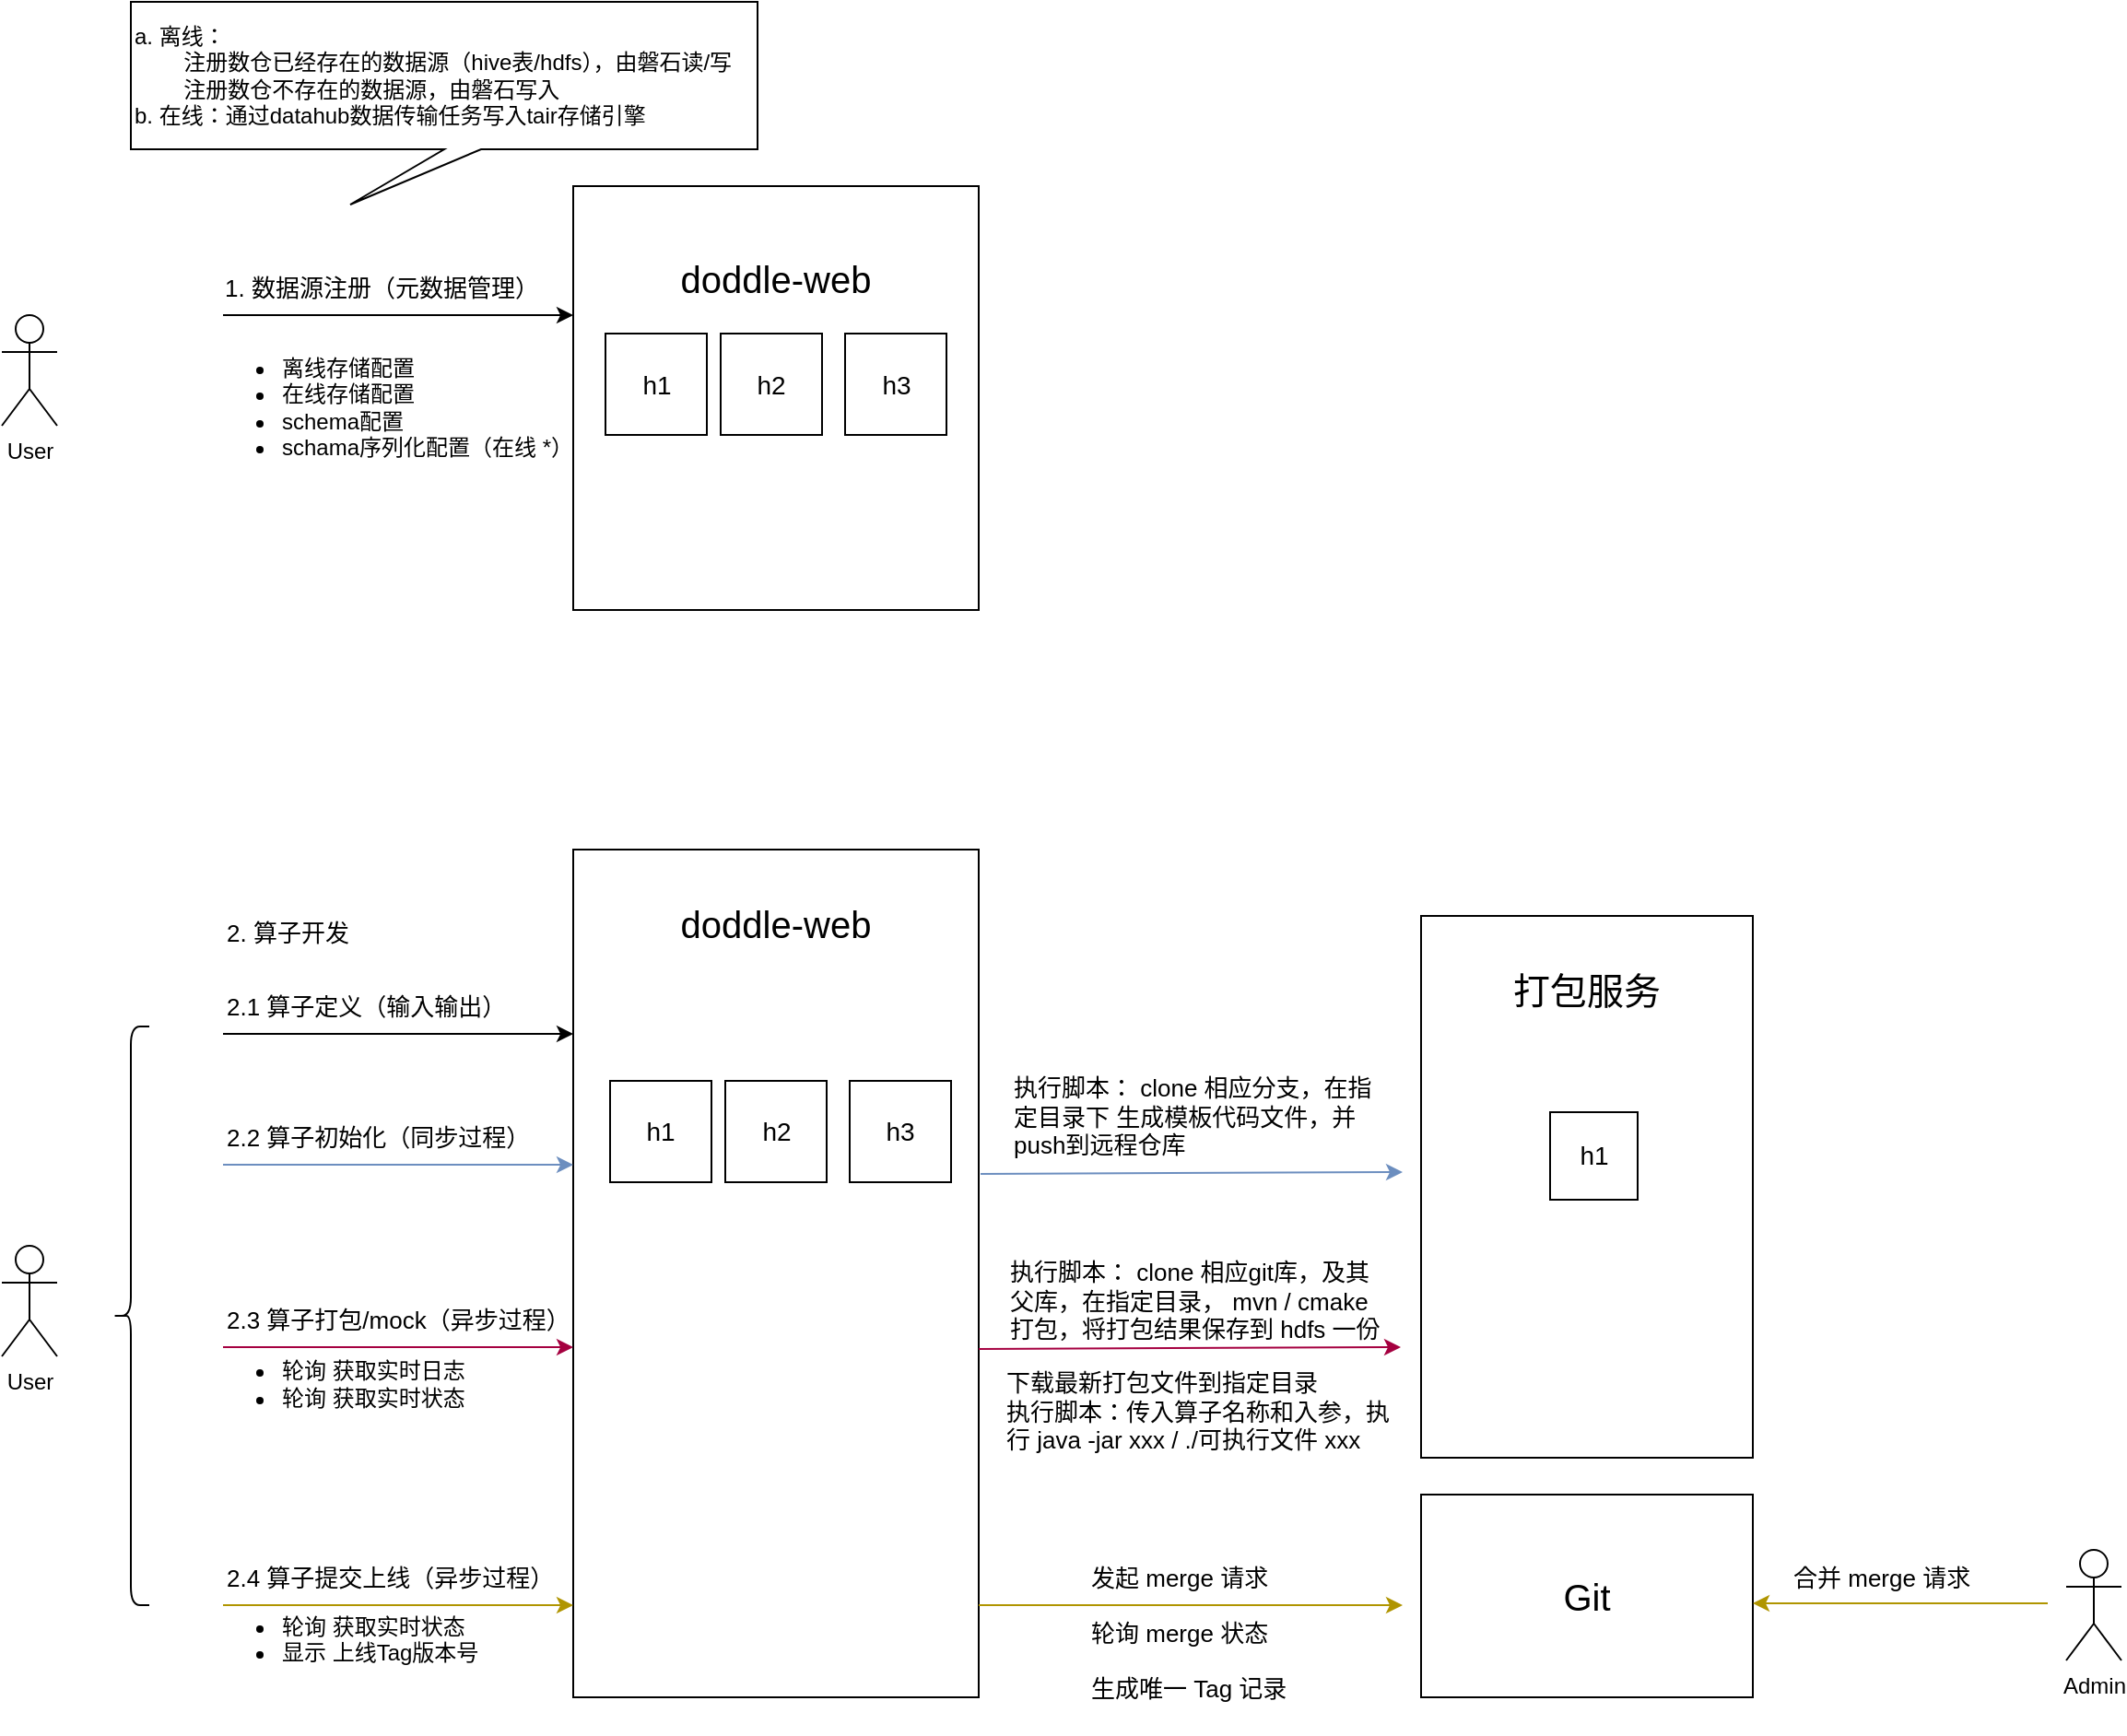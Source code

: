 <mxfile version="24.6.4" type="github">
  <diagram name="第 1 页" id="kcHQdLR27bvTdgTu87UB">
    <mxGraphModel dx="1751" dy="649" grid="1" gridSize="10" guides="1" tooltips="1" connect="1" arrows="1" fold="1" page="0" pageScale="1" pageWidth="827" pageHeight="1169" math="0" shadow="0">
      <root>
        <mxCell id="0" />
        <mxCell id="1" parent="0" />
        <mxCell id="V1DBYt7TzoHOVX0YRmnc-1" value="" style="rounded=0;whiteSpace=wrap;html=1;" vertex="1" parent="1">
          <mxGeometry x="150" y="130" width="220" height="230" as="geometry" />
        </mxCell>
        <mxCell id="V1DBYt7TzoHOVX0YRmnc-2" value="&lt;font style=&quot;font-size: 20px;&quot;&gt;doddle-web&lt;/font&gt;" style="text;html=1;align=center;verticalAlign=middle;whiteSpace=wrap;rounded=0;" vertex="1" parent="1">
          <mxGeometry x="195" y="150" width="130" height="60" as="geometry" />
        </mxCell>
        <mxCell id="V1DBYt7TzoHOVX0YRmnc-3" value="" style="endArrow=classic;html=1;rounded=0;" edge="1" parent="1">
          <mxGeometry width="50" height="50" relative="1" as="geometry">
            <mxPoint x="-40" y="200" as="sourcePoint" />
            <mxPoint x="150" y="200" as="targetPoint" />
          </mxGeometry>
        </mxCell>
        <mxCell id="V1DBYt7TzoHOVX0YRmnc-4" value="" style="endArrow=classic;html=1;rounded=0;entryX=-0.018;entryY=0.805;entryDx=0;entryDy=0;entryPerimeter=0;" edge="1" parent="1">
          <mxGeometry width="50" height="50" relative="1" as="geometry">
            <mxPoint x="-40" y="590" as="sourcePoint" />
            <mxPoint x="150.0" y="590.05" as="targetPoint" />
          </mxGeometry>
        </mxCell>
        <mxCell id="V1DBYt7TzoHOVX0YRmnc-7" value="&lt;font style=&quot;font-size: 13px;&quot;&gt;1. 数据源注册（元数据管理）&lt;/font&gt;" style="text;html=1;align=center;verticalAlign=middle;whiteSpace=wrap;rounded=0;" vertex="1" parent="1">
          <mxGeometry x="-40" y="170" width="170" height="30" as="geometry" />
        </mxCell>
        <mxCell id="V1DBYt7TzoHOVX0YRmnc-8" value="a. 离线：&lt;div&gt;&lt;span style=&quot;white-space: pre;&quot;&gt;&#x9;&lt;/span&gt;注册数仓已经存在的数据源（hive表/hdfs），由磐石读/写&lt;div&gt;&lt;span style=&quot;white-space: pre;&quot;&gt;&#x9;&lt;/span&gt;注册数仓不存在的数据源，由磐石写入&lt;/div&gt;&lt;/div&gt;&lt;div&gt;b. 在线：通过datahub数据传输任务写入tair存储引擎&lt;/div&gt;" style="shape=callout;whiteSpace=wrap;html=1;perimeter=calloutPerimeter;align=left;position2=0.35;" vertex="1" parent="1">
          <mxGeometry x="-90" y="30" width="340" height="110" as="geometry" />
        </mxCell>
        <mxCell id="V1DBYt7TzoHOVX0YRmnc-9" value="&lt;font style=&quot;font-size: 13px;&quot;&gt;2. 算子开发&lt;/font&gt;" style="text;html=1;align=left;verticalAlign=middle;whiteSpace=wrap;rounded=0;" vertex="1" parent="1">
          <mxGeometry x="-40" y="520" width="170" height="30" as="geometry" />
        </mxCell>
        <mxCell id="V1DBYt7TzoHOVX0YRmnc-13" value="&lt;ul&gt;&lt;li&gt;离线存储配置&lt;/li&gt;&lt;li&gt;在线存储配置&lt;/li&gt;&lt;li&gt;schema配置&lt;/li&gt;&lt;li&gt;schama序列化配置（在线 *）&lt;/li&gt;&lt;/ul&gt;" style="text;strokeColor=none;fillColor=none;html=1;whiteSpace=wrap;verticalAlign=middle;overflow=hidden;" vertex="1" parent="1">
          <mxGeometry x="-50" y="200" width="200" height="100" as="geometry" />
        </mxCell>
        <mxCell id="V1DBYt7TzoHOVX0YRmnc-14" value="" style="rounded=0;whiteSpace=wrap;html=1;" vertex="1" parent="1">
          <mxGeometry x="150" y="490" width="220" height="460" as="geometry" />
        </mxCell>
        <mxCell id="V1DBYt7TzoHOVX0YRmnc-15" value="&lt;font style=&quot;font-size: 20px;&quot;&gt;doddle-web&lt;/font&gt;" style="text;html=1;align=center;verticalAlign=middle;whiteSpace=wrap;rounded=0;" vertex="1" parent="1">
          <mxGeometry x="195" y="500" width="130" height="60" as="geometry" />
        </mxCell>
        <mxCell id="V1DBYt7TzoHOVX0YRmnc-16" value="&lt;font style=&quot;font-size: 13px;&quot;&gt;2.1 算子定义（输入输出）&lt;/font&gt;" style="text;html=1;align=left;verticalAlign=middle;whiteSpace=wrap;rounded=0;" vertex="1" parent="1">
          <mxGeometry x="-40" y="560" width="170" height="30" as="geometry" />
        </mxCell>
        <mxCell id="V1DBYt7TzoHOVX0YRmnc-17" value="&lt;font style=&quot;font-size: 13px;&quot;&gt;2.2 算子初始化（同步过程）&lt;/font&gt;" style="text;html=1;align=left;verticalAlign=middle;whiteSpace=wrap;rounded=0;" vertex="1" parent="1">
          <mxGeometry x="-40" y="631" width="170" height="30" as="geometry" />
        </mxCell>
        <mxCell id="V1DBYt7TzoHOVX0YRmnc-18" value="" style="endArrow=classic;html=1;rounded=0;entryX=-0.018;entryY=0.805;entryDx=0;entryDy=0;entryPerimeter=0;fillColor=#dae8fc;strokeColor=#6c8ebf;" edge="1" parent="1">
          <mxGeometry width="50" height="50" relative="1" as="geometry">
            <mxPoint x="-40" y="661" as="sourcePoint" />
            <mxPoint x="150.0" y="661.05" as="targetPoint" />
          </mxGeometry>
        </mxCell>
        <mxCell id="V1DBYt7TzoHOVX0YRmnc-20" value="&lt;font style=&quot;font-size: 14px;&quot;&gt;h1&lt;/font&gt;" style="whiteSpace=wrap;html=1;aspect=fixed;" vertex="1" parent="1">
          <mxGeometry x="170" y="615.5" width="55" height="55" as="geometry" />
        </mxCell>
        <mxCell id="V1DBYt7TzoHOVX0YRmnc-21" value="&lt;span style=&quot;font-size: 14px;&quot;&gt;h2&lt;/span&gt;" style="whiteSpace=wrap;html=1;aspect=fixed;" vertex="1" parent="1">
          <mxGeometry x="232.5" y="615.5" width="55" height="55" as="geometry" />
        </mxCell>
        <mxCell id="V1DBYt7TzoHOVX0YRmnc-22" value="&lt;span style=&quot;font-size: 14px;&quot;&gt;h3&lt;/span&gt;" style="whiteSpace=wrap;html=1;aspect=fixed;" vertex="1" parent="1">
          <mxGeometry x="300" y="615.5" width="55" height="55" as="geometry" />
        </mxCell>
        <mxCell id="V1DBYt7TzoHOVX0YRmnc-24" value="" style="rounded=0;whiteSpace=wrap;html=1;" vertex="1" parent="1">
          <mxGeometry x="610" y="526" width="180" height="294" as="geometry" />
        </mxCell>
        <mxCell id="V1DBYt7TzoHOVX0YRmnc-25" value="&lt;span style=&quot;font-size: 20px;&quot;&gt;打包服务&lt;/span&gt;" style="text;html=1;align=center;verticalAlign=middle;whiteSpace=wrap;rounded=0;" vertex="1" parent="1">
          <mxGeometry x="635" y="536" width="130" height="60" as="geometry" />
        </mxCell>
        <mxCell id="V1DBYt7TzoHOVX0YRmnc-26" value="&lt;span style=&quot;font-size: 14px;&quot;&gt;h1&lt;/span&gt;" style="whiteSpace=wrap;html=1;aspect=fixed;" vertex="1" parent="1">
          <mxGeometry x="680" y="632.5" width="47.5" height="47.5" as="geometry" />
        </mxCell>
        <mxCell id="V1DBYt7TzoHOVX0YRmnc-28" value="" style="endArrow=classic;html=1;rounded=0;fillColor=#dae8fc;strokeColor=#6c8ebf;" edge="1" parent="1">
          <mxGeometry width="50" height="50" relative="1" as="geometry">
            <mxPoint x="371" y="666" as="sourcePoint" />
            <mxPoint x="600" y="665" as="targetPoint" />
          </mxGeometry>
        </mxCell>
        <mxCell id="V1DBYt7TzoHOVX0YRmnc-29" value="&lt;span style=&quot;font-size: 13px;&quot;&gt;执行脚本： clone 相应分支，在指定目录下 生成模板代码文件，并push到远程仓库&lt;/span&gt;" style="text;html=1;align=left;verticalAlign=middle;whiteSpace=wrap;rounded=0;" vertex="1" parent="1">
          <mxGeometry x="387" y="610" width="205" height="50" as="geometry" />
        </mxCell>
        <mxCell id="V1DBYt7TzoHOVX0YRmnc-30" value="&lt;font style=&quot;font-size: 13px;&quot;&gt;2.3 算子打包/mock（异步过程）&lt;/font&gt;" style="text;html=1;align=left;verticalAlign=middle;whiteSpace=wrap;rounded=0;" vertex="1" parent="1">
          <mxGeometry x="-40" y="730" width="190" height="30" as="geometry" />
        </mxCell>
        <mxCell id="V1DBYt7TzoHOVX0YRmnc-31" value="" style="endArrow=classic;html=1;rounded=0;entryX=-0.018;entryY=0.805;entryDx=0;entryDy=0;entryPerimeter=0;fillColor=#d80073;strokeColor=#A50040;" edge="1" parent="1">
          <mxGeometry width="50" height="50" relative="1" as="geometry">
            <mxPoint x="-40" y="760" as="sourcePoint" />
            <mxPoint x="150.0" y="760.05" as="targetPoint" />
          </mxGeometry>
        </mxCell>
        <mxCell id="V1DBYt7TzoHOVX0YRmnc-32" value="" style="endArrow=classic;html=1;rounded=0;fillColor=#d80073;strokeColor=#A50040;" edge="1" parent="1">
          <mxGeometry width="50" height="50" relative="1" as="geometry">
            <mxPoint x="370" y="761" as="sourcePoint" />
            <mxPoint x="599" y="760" as="targetPoint" />
          </mxGeometry>
        </mxCell>
        <mxCell id="V1DBYt7TzoHOVX0YRmnc-80" value="&lt;span style=&quot;font-size: 13px;&quot;&gt;执行脚本： clone 相应git库，及其父库，在指定目录， mvn / cmake 打包，将打包结果保存到 hdfs 一份&lt;/span&gt;" style="text;html=1;align=left;verticalAlign=middle;whiteSpace=wrap;rounded=0;" vertex="1" parent="1">
          <mxGeometry x="385" y="710" width="205" height="50" as="geometry" />
        </mxCell>
        <mxCell id="V1DBYt7TzoHOVX0YRmnc-81" value="&lt;ul&gt;&lt;li&gt;轮询 获取实时日志&lt;/li&gt;&lt;li&gt;轮询 获取实时状态&lt;/li&gt;&lt;/ul&gt;" style="text;strokeColor=none;fillColor=none;html=1;whiteSpace=wrap;verticalAlign=middle;overflow=hidden;" vertex="1" parent="1">
          <mxGeometry x="-50" y="750" width="180" height="60" as="geometry" />
        </mxCell>
        <mxCell id="V1DBYt7TzoHOVX0YRmnc-82" value="&lt;span style=&quot;font-size: 13px;&quot;&gt;下载最新打包文件到指定目录&lt;/span&gt;&lt;div&gt;&lt;span style=&quot;font-size: 13px;&quot;&gt;执行脚本：传入算子名称和入参，执行 java -jar xxx / ./可执行文件 xxx&lt;/span&gt;&lt;/div&gt;" style="text;html=1;align=left;verticalAlign=middle;whiteSpace=wrap;rounded=0;" vertex="1" parent="1">
          <mxGeometry x="383" y="770" width="210" height="50" as="geometry" />
        </mxCell>
        <mxCell id="V1DBYt7TzoHOVX0YRmnc-83" value="&lt;font style=&quot;font-size: 13px;&quot;&gt;2.4 算子提交上线（异步过程）&lt;/font&gt;" style="text;html=1;align=left;verticalAlign=middle;whiteSpace=wrap;rounded=0;" vertex="1" parent="1">
          <mxGeometry x="-40" y="870" width="180" height="30" as="geometry" />
        </mxCell>
        <mxCell id="V1DBYt7TzoHOVX0YRmnc-84" value="" style="endArrow=classic;html=1;rounded=0;entryX=-0.018;entryY=0.805;entryDx=0;entryDy=0;entryPerimeter=0;fillColor=#e3c800;strokeColor=#B09500;" edge="1" parent="1">
          <mxGeometry width="50" height="50" relative="1" as="geometry">
            <mxPoint x="-40" y="900" as="sourcePoint" />
            <mxPoint x="150.0" y="900.05" as="targetPoint" />
          </mxGeometry>
        </mxCell>
        <mxCell id="V1DBYt7TzoHOVX0YRmnc-85" value="&lt;ul&gt;&lt;li&gt;轮询 获取实时状态&lt;/li&gt;&lt;li&gt;显示 上线Tag版本号&lt;/li&gt;&lt;/ul&gt;" style="text;strokeColor=none;fillColor=none;html=1;whiteSpace=wrap;verticalAlign=middle;overflow=hidden;" vertex="1" parent="1">
          <mxGeometry x="-50" y="890" width="180" height="50" as="geometry" />
        </mxCell>
        <mxCell id="V1DBYt7TzoHOVX0YRmnc-86" value="" style="rounded=0;whiteSpace=wrap;html=1;" vertex="1" parent="1">
          <mxGeometry x="610" y="840" width="180" height="110" as="geometry" />
        </mxCell>
        <mxCell id="V1DBYt7TzoHOVX0YRmnc-87" value="" style="endArrow=classic;html=1;rounded=0;fillColor=#e3c800;strokeColor=#B09500;" edge="1" parent="1">
          <mxGeometry width="50" height="50" relative="1" as="geometry">
            <mxPoint x="370" y="900" as="sourcePoint" />
            <mxPoint x="600" y="900" as="targetPoint" />
          </mxGeometry>
        </mxCell>
        <mxCell id="V1DBYt7TzoHOVX0YRmnc-88" value="&lt;span style=&quot;font-size: 20px;&quot;&gt;Git&lt;/span&gt;" style="text;html=1;align=center;verticalAlign=middle;whiteSpace=wrap;rounded=0;" vertex="1" parent="1">
          <mxGeometry x="635" y="865" width="130" height="60" as="geometry" />
        </mxCell>
        <mxCell id="V1DBYt7TzoHOVX0YRmnc-89" value="&lt;span style=&quot;font-size: 13px;&quot;&gt;发起 merge 请求&lt;/span&gt;" style="text;html=1;align=left;verticalAlign=middle;whiteSpace=wrap;rounded=0;" vertex="1" parent="1">
          <mxGeometry x="428.5" y="860" width="122" height="50" as="geometry" />
        </mxCell>
        <mxCell id="V1DBYt7TzoHOVX0YRmnc-90" value="&lt;span style=&quot;font-size: 13px;&quot;&gt;轮询 merge 状态&lt;/span&gt;" style="text;html=1;align=left;verticalAlign=middle;whiteSpace=wrap;rounded=0;" vertex="1" parent="1">
          <mxGeometry x="428.5" y="890" width="122" height="50" as="geometry" />
        </mxCell>
        <mxCell id="V1DBYt7TzoHOVX0YRmnc-91" value="" style="endArrow=classic;html=1;rounded=0;entryX=0.311;entryY=1.023;entryDx=0;entryDy=0;entryPerimeter=0;fillColor=#e3c800;strokeColor=#B09500;" edge="1" parent="1">
          <mxGeometry width="50" height="50" relative="1" as="geometry">
            <mxPoint x="950" y="899" as="sourcePoint" />
            <mxPoint x="790" y="899" as="targetPoint" />
          </mxGeometry>
        </mxCell>
        <mxCell id="V1DBYt7TzoHOVX0YRmnc-92" value="Admin" style="shape=umlActor;verticalLabelPosition=bottom;verticalAlign=top;html=1;outlineConnect=0;" vertex="1" parent="1">
          <mxGeometry x="960" y="870" width="30" height="60" as="geometry" />
        </mxCell>
        <mxCell id="V1DBYt7TzoHOVX0YRmnc-94" value="&lt;span style=&quot;font-size: 13px;&quot;&gt;合并 merge 请求&lt;/span&gt;" style="text;html=1;align=left;verticalAlign=middle;whiteSpace=wrap;rounded=0;" vertex="1" parent="1">
          <mxGeometry x="810" y="860" width="112" height="50" as="geometry" />
        </mxCell>
        <mxCell id="V1DBYt7TzoHOVX0YRmnc-95" value="&lt;span style=&quot;font-size: 13px;&quot;&gt;生成唯一 Tag 记录&lt;/span&gt;" style="text;html=1;align=left;verticalAlign=middle;whiteSpace=wrap;rounded=0;" vertex="1" parent="1">
          <mxGeometry x="428.5" y="920" width="122" height="50" as="geometry" />
        </mxCell>
        <mxCell id="V1DBYt7TzoHOVX0YRmnc-96" value="User" style="shape=umlActor;verticalLabelPosition=bottom;verticalAlign=top;html=1;outlineConnect=0;" vertex="1" parent="1">
          <mxGeometry x="-160" y="705" width="30" height="60" as="geometry" />
        </mxCell>
        <mxCell id="V1DBYt7TzoHOVX0YRmnc-97" value="" style="shape=curlyBracket;whiteSpace=wrap;html=1;rounded=1;labelPosition=left;verticalLabelPosition=middle;align=right;verticalAlign=middle;" vertex="1" parent="1">
          <mxGeometry x="-100" y="586" width="20" height="314" as="geometry" />
        </mxCell>
        <mxCell id="V1DBYt7TzoHOVX0YRmnc-101" value="User" style="shape=umlActor;verticalLabelPosition=bottom;verticalAlign=top;html=1;outlineConnect=0;" vertex="1" parent="1">
          <mxGeometry x="-160" y="200" width="30" height="60" as="geometry" />
        </mxCell>
        <mxCell id="V1DBYt7TzoHOVX0YRmnc-102" value="&lt;font style=&quot;font-size: 14px;&quot;&gt;h1&lt;/font&gt;" style="whiteSpace=wrap;html=1;aspect=fixed;" vertex="1" parent="1">
          <mxGeometry x="167.5" y="210" width="55" height="55" as="geometry" />
        </mxCell>
        <mxCell id="V1DBYt7TzoHOVX0YRmnc-103" value="&lt;span style=&quot;font-size: 14px;&quot;&gt;h2&lt;/span&gt;" style="whiteSpace=wrap;html=1;aspect=fixed;" vertex="1" parent="1">
          <mxGeometry x="230" y="210" width="55" height="55" as="geometry" />
        </mxCell>
        <mxCell id="V1DBYt7TzoHOVX0YRmnc-104" value="&lt;span style=&quot;font-size: 14px;&quot;&gt;h3&lt;/span&gt;" style="whiteSpace=wrap;html=1;aspect=fixed;" vertex="1" parent="1">
          <mxGeometry x="297.5" y="210" width="55" height="55" as="geometry" />
        </mxCell>
      </root>
    </mxGraphModel>
  </diagram>
</mxfile>
